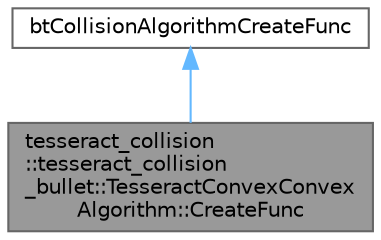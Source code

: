 digraph "tesseract_collision::tesseract_collision_bullet::TesseractConvexConvexAlgorithm::CreateFunc"
{
 // LATEX_PDF_SIZE
  bgcolor="transparent";
  edge [fontname=Helvetica,fontsize=10,labelfontname=Helvetica,labelfontsize=10];
  node [fontname=Helvetica,fontsize=10,shape=box,height=0.2,width=0.4];
  Node1 [label="tesseract_collision\l::tesseract_collision\l_bullet::TesseractConvexConvex\lAlgorithm::CreateFunc",height=0.2,width=0.4,color="gray40", fillcolor="grey60", style="filled", fontcolor="black",tooltip=" "];
  Node2 -> Node1 [dir="back",color="steelblue1",style="solid"];
  Node2 [label="btCollisionAlgorithmCreateFunc",height=0.2,width=0.4,color="gray40", fillcolor="white", style="filled",tooltip=" "];
}
